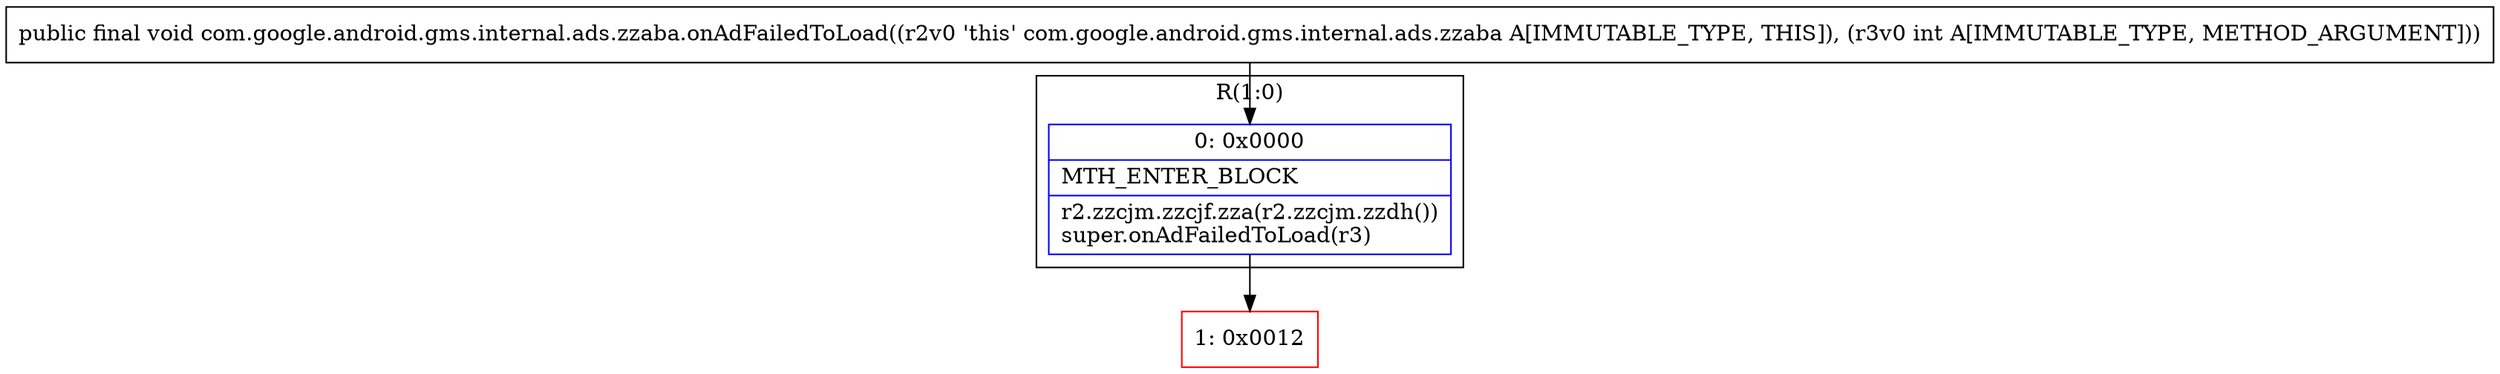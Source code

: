 digraph "CFG forcom.google.android.gms.internal.ads.zzaba.onAdFailedToLoad(I)V" {
subgraph cluster_Region_929244564 {
label = "R(1:0)";
node [shape=record,color=blue];
Node_0 [shape=record,label="{0\:\ 0x0000|MTH_ENTER_BLOCK\l|r2.zzcjm.zzcjf.zza(r2.zzcjm.zzdh())\lsuper.onAdFailedToLoad(r3)\l}"];
}
Node_1 [shape=record,color=red,label="{1\:\ 0x0012}"];
MethodNode[shape=record,label="{public final void com.google.android.gms.internal.ads.zzaba.onAdFailedToLoad((r2v0 'this' com.google.android.gms.internal.ads.zzaba A[IMMUTABLE_TYPE, THIS]), (r3v0 int A[IMMUTABLE_TYPE, METHOD_ARGUMENT])) }"];
MethodNode -> Node_0;
Node_0 -> Node_1;
}

